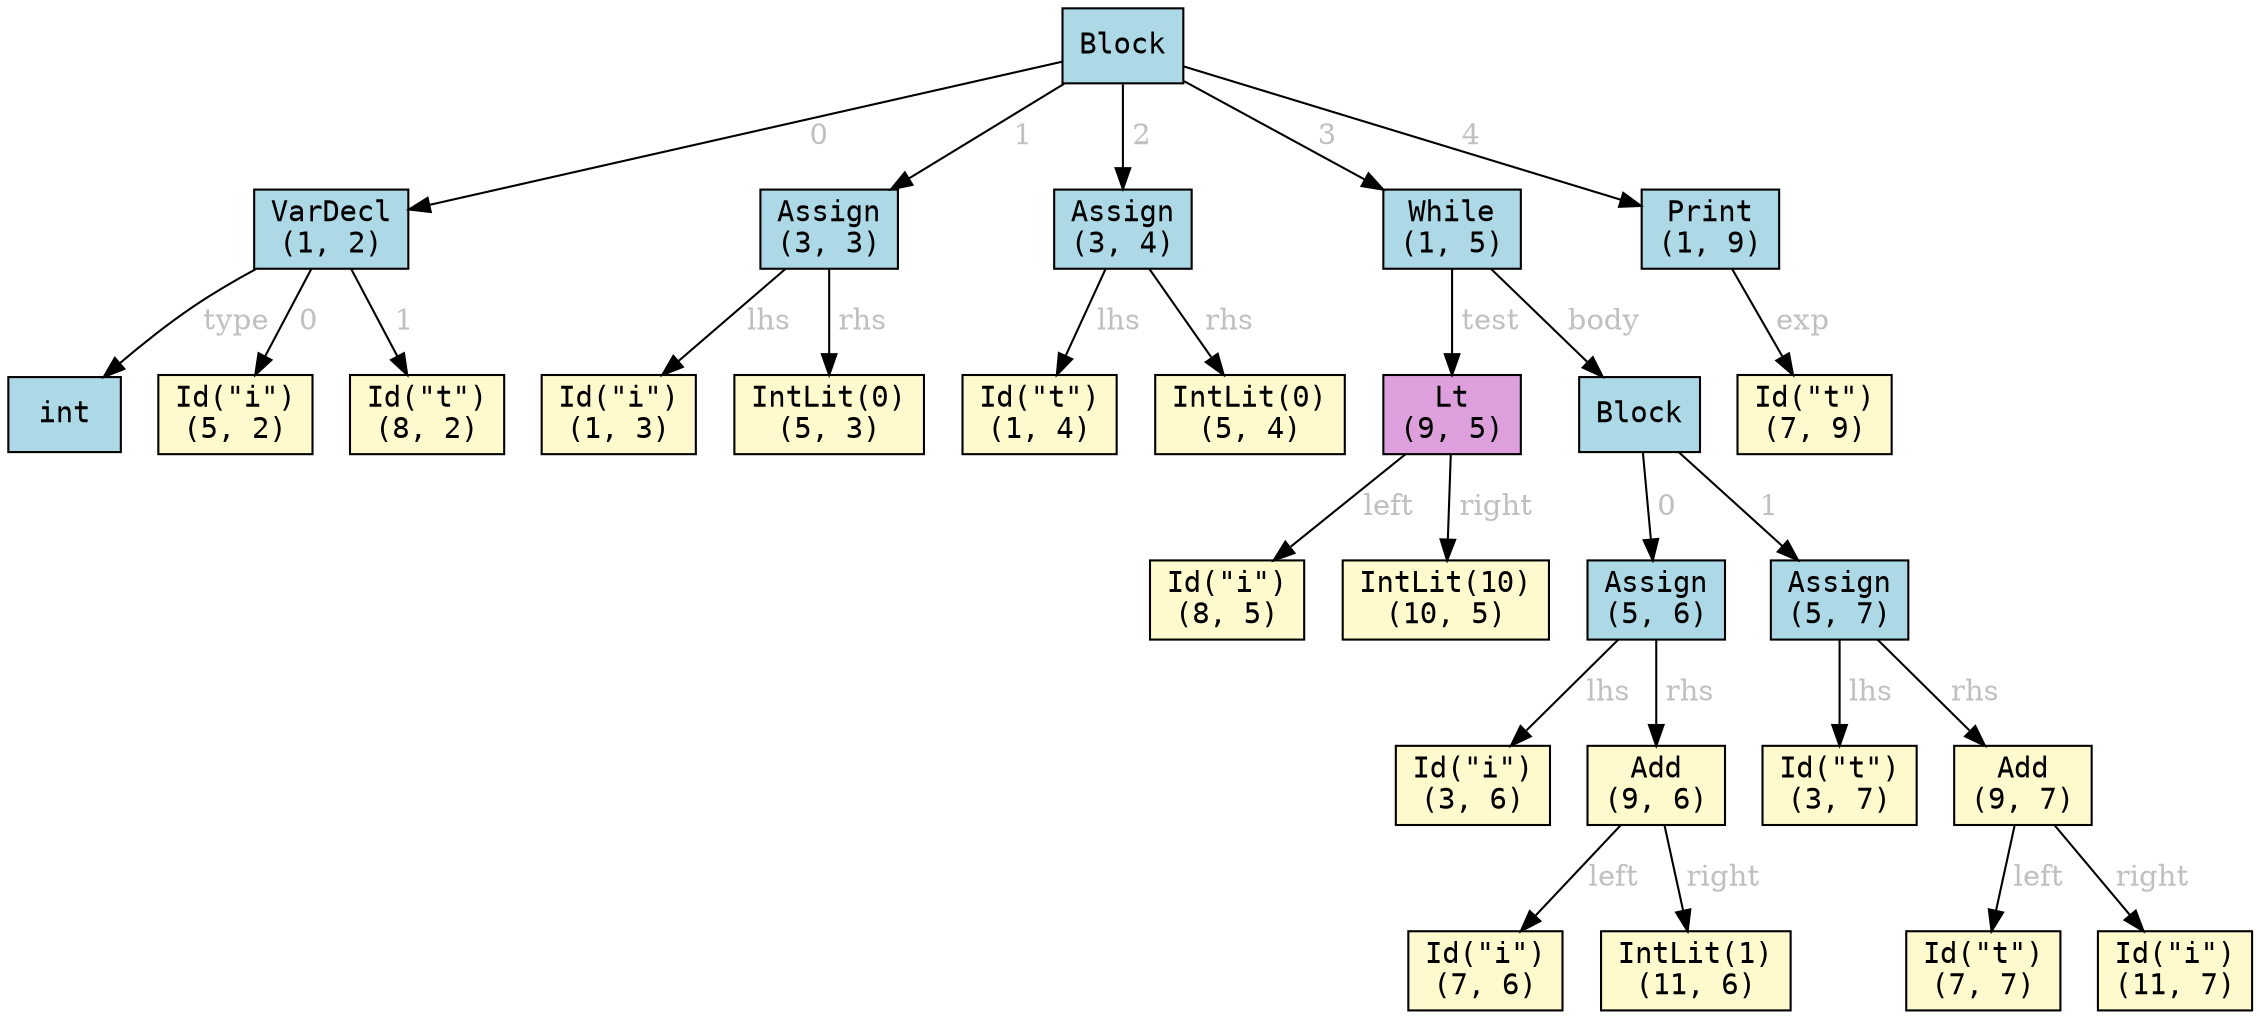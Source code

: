 digraph AST {
node [shape=box style=filled fontname=Courier];
0[label="Block" fillcolor="lightblue"];0 -> 1[label=" 0", fontcolor="gray"];
1[label="VarDecl\n(1, 2)" fillcolor="lightblue"];1 -> 2[label=" type", fontcolor="gray"];
2[label="int" fillcolor="lightblue"];1 -> 3[label=" 0", fontcolor="gray"];
3[label="Id(\"i\")\n(5, 2)" fillcolor="lemonchiffon"];1 -> 4[label=" 1", fontcolor="gray"];
4[label="Id(\"t\")\n(8, 2)" fillcolor="lemonchiffon"];0 -> 5[label=" 1", fontcolor="gray"];
5[label="Assign\n(3, 3)" fillcolor="lightblue"];5 -> 6[label=" lhs", fontcolor="gray"];
6[label="Id(\"i\")\n(1, 3)" fillcolor="lemonchiffon"];5 -> 7[label=" rhs", fontcolor="gray"];
7[label="IntLit(0)\n(5, 3)" fillcolor="lemonchiffon"];0 -> 8[label=" 2", fontcolor="gray"];
8[label="Assign\n(3, 4)" fillcolor="lightblue"];8 -> 9[label=" lhs", fontcolor="gray"];
9[label="Id(\"t\")\n(1, 4)" fillcolor="lemonchiffon"];8 -> 10[label=" rhs", fontcolor="gray"];
10[label="IntLit(0)\n(5, 4)" fillcolor="lemonchiffon"];0 -> 11[label=" 3", fontcolor="gray"];
11[label="While\n(1, 5)" fillcolor="lightblue"];11 -> 12[label=" test", fontcolor="gray"];
12[label="Lt\n(9, 5)" fillcolor="plum"];12 -> 13[label=" left", fontcolor="gray"];
13[label="Id(\"i\")\n(8, 5)" fillcolor="lemonchiffon"];12 -> 14[label=" right", fontcolor="gray"];
14[label="IntLit(10)\n(10, 5)" fillcolor="lemonchiffon"];11 -> 15[label=" body", fontcolor="gray"];
15[label="Block" fillcolor="lightblue"];15 -> 16[label=" 0", fontcolor="gray"];
16[label="Assign\n(5, 6)" fillcolor="lightblue"];16 -> 17[label=" lhs", fontcolor="gray"];
17[label="Id(\"i\")\n(3, 6)" fillcolor="lemonchiffon"];16 -> 18[label=" rhs", fontcolor="gray"];
18[label="Add\n(9, 6)" fillcolor="lemonchiffon"];18 -> 19[label=" left", fontcolor="gray"];
19[label="Id(\"i\")\n(7, 6)" fillcolor="lemonchiffon"];18 -> 20[label=" right", fontcolor="gray"];
20[label="IntLit(1)\n(11, 6)" fillcolor="lemonchiffon"];15 -> 21[label=" 1", fontcolor="gray"];
21[label="Assign\n(5, 7)" fillcolor="lightblue"];21 -> 22[label=" lhs", fontcolor="gray"];
22[label="Id(\"t\")\n(3, 7)" fillcolor="lemonchiffon"];21 -> 23[label=" rhs", fontcolor="gray"];
23[label="Add\n(9, 7)" fillcolor="lemonchiffon"];23 -> 24[label=" left", fontcolor="gray"];
24[label="Id(\"t\")\n(7, 7)" fillcolor="lemonchiffon"];23 -> 25[label=" right", fontcolor="gray"];
25[label="Id(\"i\")\n(11, 7)" fillcolor="lemonchiffon"];0 -> 26[label=" 4", fontcolor="gray"];
26[label="Print\n(1, 9)" fillcolor="lightblue"];26 -> 27[label=" exp", fontcolor="gray"];
27[label="Id(\"t\")\n(7, 9)" fillcolor="lemonchiffon"];}

